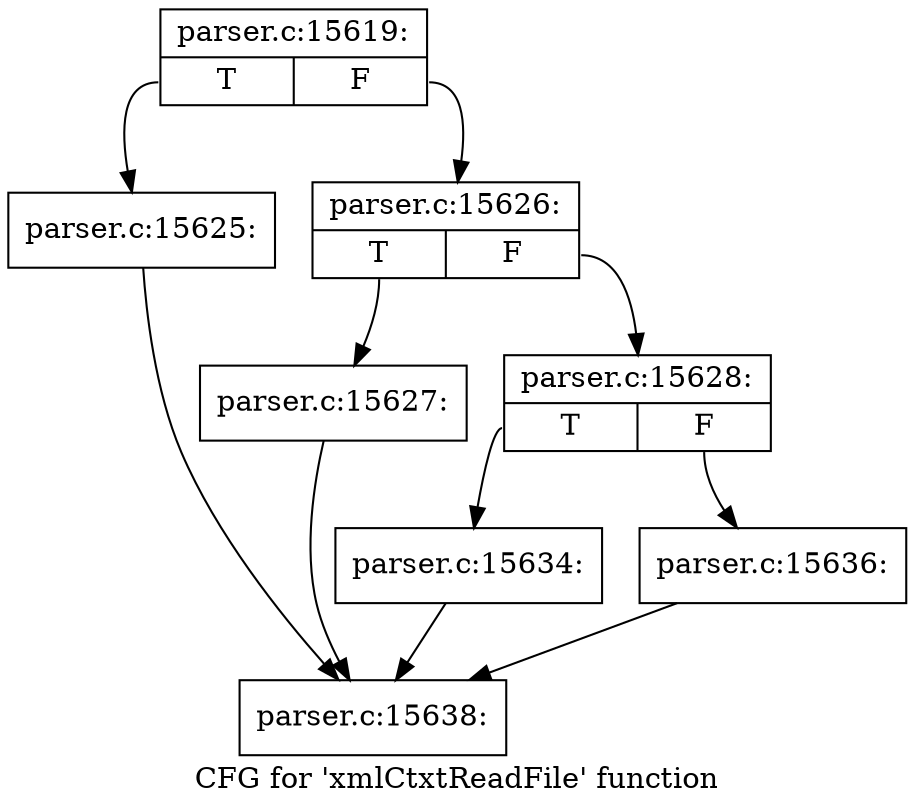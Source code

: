 digraph "CFG for 'xmlCtxtReadFile' function" {
	label="CFG for 'xmlCtxtReadFile' function";

	Node0x5fe1300 [shape=record,label="{parser.c:15619:|{<s0>T|<s1>F}}"];
	Node0x5fe1300:s0 -> Node0x5fe5290;
	Node0x5fe1300:s1 -> Node0x5fe52e0;
	Node0x5fe5290 [shape=record,label="{parser.c:15625:}"];
	Node0x5fe5290 -> Node0x5fe1470;
	Node0x5fe52e0 [shape=record,label="{parser.c:15626:|{<s0>T|<s1>F}}"];
	Node0x5fe52e0:s0 -> Node0x5fe5740;
	Node0x5fe52e0:s1 -> Node0x5fe5790;
	Node0x5fe5740 [shape=record,label="{parser.c:15627:}"];
	Node0x5fe5740 -> Node0x5fe1470;
	Node0x5fe5790 [shape=record,label="{parser.c:15628:|{<s0>T|<s1>F}}"];
	Node0x5fe5790:s0 -> Node0x5fe6100;
	Node0x5fe5790:s1 -> Node0x5fe6150;
	Node0x5fe6100 [shape=record,label="{parser.c:15634:}"];
	Node0x5fe6100 -> Node0x5fe1470;
	Node0x5fe6150 [shape=record,label="{parser.c:15636:}"];
	Node0x5fe6150 -> Node0x5fe1470;
	Node0x5fe1470 [shape=record,label="{parser.c:15638:}"];
}
